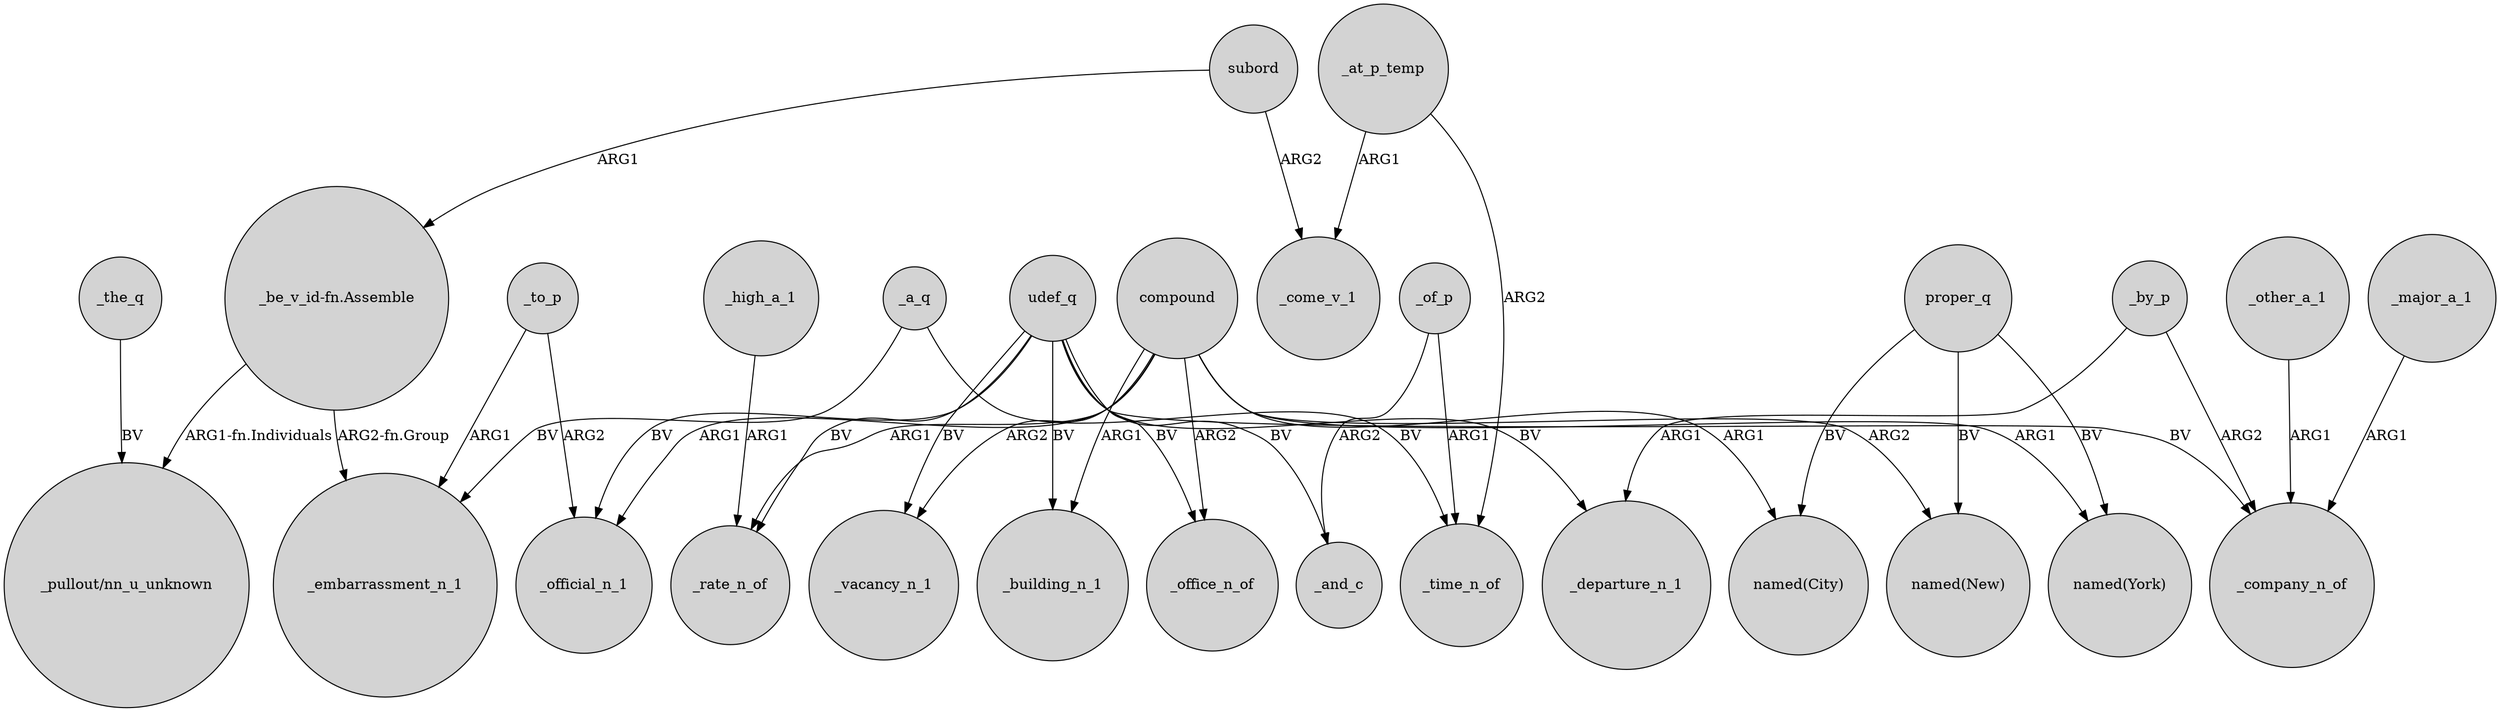 digraph {
	node [shape=circle style=filled]
	_high_a_1 -> _rate_n_of [label=ARG1]
	_to_p -> _official_n_1 [label=ARG2]
	compound -> "named(City)" [label=ARG1]
	_of_p -> _and_c [label=ARG2]
	subord -> _come_v_1 [label=ARG2]
	_by_p -> _departure_n_1 [label=ARG1]
	compound -> "named(New)" [label=ARG2]
	proper_q -> "named(New)" [label=BV]
	_major_a_1 -> _company_n_of [label=ARG1]
	udef_q -> _building_n_1 [label=BV]
	"_be_v_id-fn.Assemble" -> _embarrassment_n_1 [label="ARG2-fn.Group"]
	compound -> _rate_n_of [label=ARG1]
	udef_q -> _rate_n_of [label=BV]
	udef_q -> _and_c [label=BV]
	subord -> "_be_v_id-fn.Assemble" [label=ARG1]
	_by_p -> _company_n_of [label=ARG2]
	proper_q -> "named(York)" [label=BV]
	compound -> _building_n_1 [label=ARG1]
	_a_q -> _time_n_of [label=BV]
	_at_p_temp -> _come_v_1 [label=ARG1]
	_of_p -> _time_n_of [label=ARG1]
	_at_p_temp -> _time_n_of [label=ARG2]
	_the_q -> "_pullout/nn_u_unknown" [label=BV]
	udef_q -> _company_n_of [label=BV]
	udef_q -> _office_n_of [label=BV]
	compound -> _official_n_1 [label=ARG1]
	compound -> _office_n_of [label=ARG2]
	compound -> _vacancy_n_1 [label=ARG2]
	_to_p -> _embarrassment_n_1 [label=ARG1]
	udef_q -> _departure_n_1 [label=BV]
	udef_q -> _vacancy_n_1 [label=BV]
	proper_q -> "named(City)" [label=BV]
	udef_q -> _official_n_1 [label=BV]
	"_be_v_id-fn.Assemble" -> "_pullout/nn_u_unknown" [label="ARG1-fn.Individuals"]
	_a_q -> _embarrassment_n_1 [label=BV]
	compound -> "named(York)" [label=ARG1]
	_other_a_1 -> _company_n_of [label=ARG1]
}
